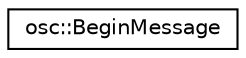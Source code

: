 digraph "Graphical Class Hierarchy"
{
 // LATEX_PDF_SIZE
  edge [fontname="Helvetica",fontsize="10",labelfontname="Helvetica",labelfontsize="10"];
  node [fontname="Helvetica",fontsize="10",shape=record];
  rankdir="LR";
  Node0 [label="osc::BeginMessage",height=0.2,width=0.4,color="black", fillcolor="white", style="filled",URL="$structosc_1_1BeginMessage.html",tooltip=" "];
}

